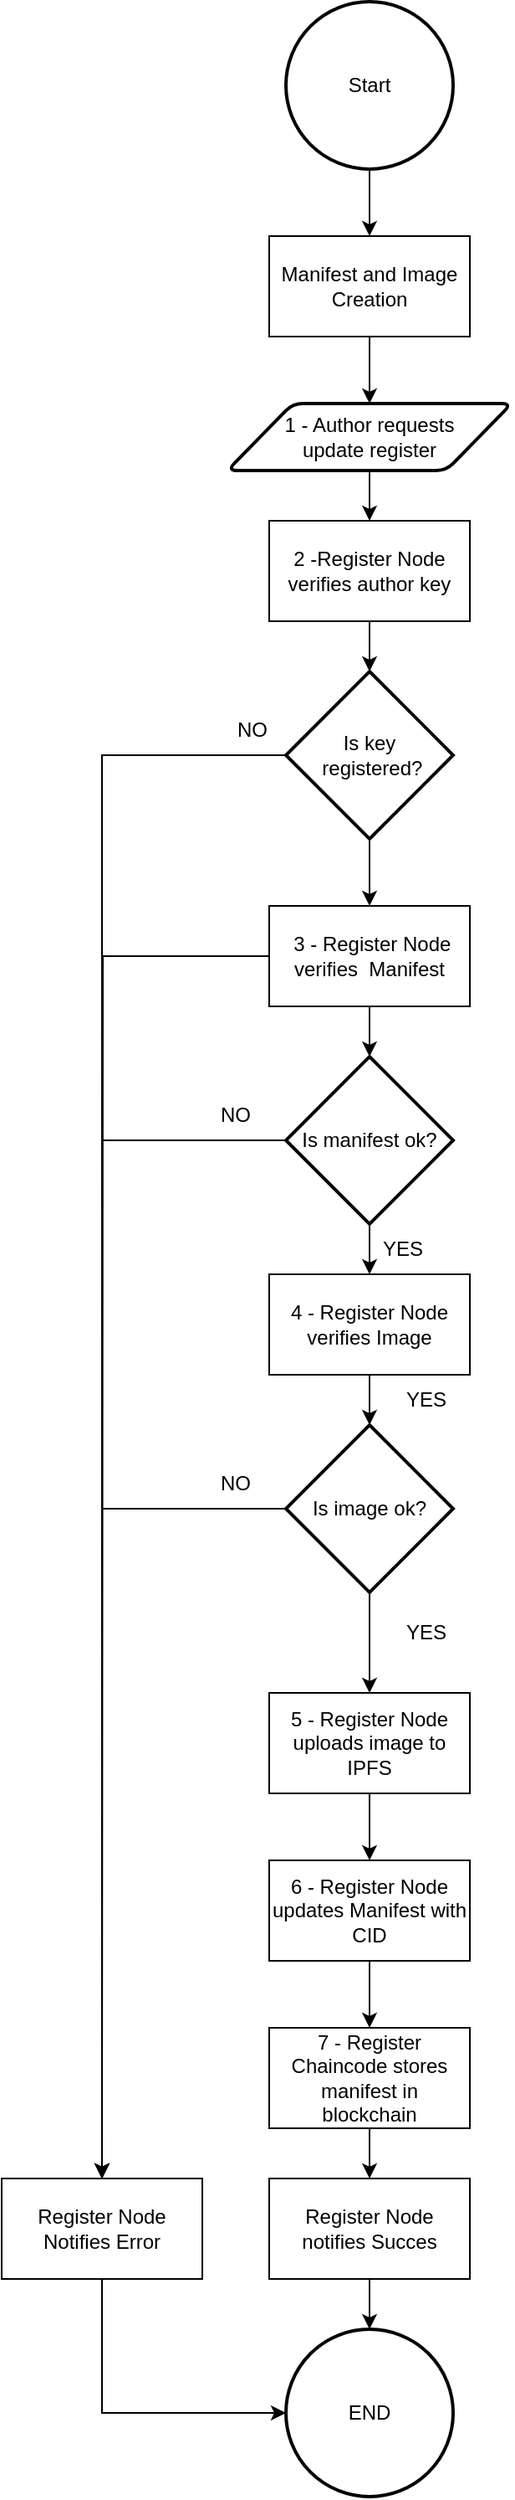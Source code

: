 <mxfile version="20.8.3" type="device"><diagram id="uyJRmHJTvAIvo_FAG1FB" name="Página-1"><mxGraphModel dx="794" dy="683" grid="1" gridSize="10" guides="1" tooltips="1" connect="1" arrows="1" fold="1" page="1" pageScale="1" pageWidth="827" pageHeight="1169" math="0" shadow="0"><root><mxCell id="0"/><mxCell id="1" parent="0"/><mxCell id="f4rEyfrfASem_EFwhXCh-22" style="edgeStyle=orthogonalEdgeStyle;rounded=0;orthogonalLoop=1;jettySize=auto;html=1;exitX=0.5;exitY=1;exitDx=0;exitDy=0;exitPerimeter=0;" parent="1" source="f4rEyfrfASem_EFwhXCh-20" target="f4rEyfrfASem_EFwhXCh-21" edge="1"><mxGeometry relative="1" as="geometry"/></mxCell><mxCell id="f4rEyfrfASem_EFwhXCh-20" value="&lt;div&gt;Start&lt;/div&gt;" style="strokeWidth=2;html=1;shape=mxgraph.flowchart.start_2;whiteSpace=wrap;" parent="1" vertex="1"><mxGeometry x="330" y="210" width="100" height="100" as="geometry"/></mxCell><mxCell id="f4rEyfrfASem_EFwhXCh-24" style="edgeStyle=orthogonalEdgeStyle;rounded=0;orthogonalLoop=1;jettySize=auto;html=1;exitX=0.5;exitY=1;exitDx=0;exitDy=0;entryX=0.5;entryY=0;entryDx=0;entryDy=0;" parent="1" source="f4rEyfrfASem_EFwhXCh-21" target="f4rEyfrfASem_EFwhXCh-23" edge="1"><mxGeometry relative="1" as="geometry"/></mxCell><mxCell id="f4rEyfrfASem_EFwhXCh-21" value="Manifest and Image Creation" style="rounded=0;whiteSpace=wrap;html=1;" parent="1" vertex="1"><mxGeometry x="320" y="350" width="120" height="60" as="geometry"/></mxCell><mxCell id="f4rEyfrfASem_EFwhXCh-26" style="edgeStyle=orthogonalEdgeStyle;rounded=0;orthogonalLoop=1;jettySize=auto;html=1;exitX=0.5;exitY=1;exitDx=0;exitDy=0;entryX=0.5;entryY=0;entryDx=0;entryDy=0;" parent="1" source="f4rEyfrfASem_EFwhXCh-23" target="f4rEyfrfASem_EFwhXCh-25" edge="1"><mxGeometry relative="1" as="geometry"/></mxCell><mxCell id="f4rEyfrfASem_EFwhXCh-23" value="&lt;div&gt;1 - Author requests &lt;br&gt;&lt;/div&gt;&lt;div&gt;update register&lt;/div&gt;" style="shape=parallelogram;html=1;strokeWidth=2;perimeter=parallelogramPerimeter;whiteSpace=wrap;rounded=1;arcSize=12;size=0.23;" parent="1" vertex="1"><mxGeometry x="295" y="450" width="170" height="40" as="geometry"/></mxCell><mxCell id="f4rEyfrfASem_EFwhXCh-28" style="edgeStyle=orthogonalEdgeStyle;rounded=0;orthogonalLoop=1;jettySize=auto;html=1;exitX=0.5;exitY=1;exitDx=0;exitDy=0;entryX=0.5;entryY=0;entryDx=0;entryDy=0;entryPerimeter=0;" parent="1" source="f4rEyfrfASem_EFwhXCh-25" target="f4rEyfrfASem_EFwhXCh-27" edge="1"><mxGeometry relative="1" as="geometry"/></mxCell><mxCell id="f4rEyfrfASem_EFwhXCh-25" value="2 -Register Node verifies author key" style="rounded=0;whiteSpace=wrap;html=1;" parent="1" vertex="1"><mxGeometry x="320" y="520" width="120" height="60" as="geometry"/></mxCell><mxCell id="f4rEyfrfASem_EFwhXCh-32" style="edgeStyle=orthogonalEdgeStyle;rounded=0;orthogonalLoop=1;jettySize=auto;html=1;exitX=0.5;exitY=1;exitDx=0;exitDy=0;exitPerimeter=0;entryX=0.5;entryY=0;entryDx=0;entryDy=0;" parent="1" source="f4rEyfrfASem_EFwhXCh-27" target="f4rEyfrfASem_EFwhXCh-30" edge="1"><mxGeometry relative="1" as="geometry"/></mxCell><mxCell id="n6bnPIP0qgF2ZUZSfjoK-1" style="edgeStyle=orthogonalEdgeStyle;rounded=0;orthogonalLoop=1;jettySize=auto;html=1;exitX=0;exitY=0.5;exitDx=0;exitDy=0;exitPerimeter=0;entryX=0.5;entryY=0;entryDx=0;entryDy=0;" edge="1" parent="1" source="f4rEyfrfASem_EFwhXCh-27" target="f4rEyfrfASem_EFwhXCh-45"><mxGeometry relative="1" as="geometry"/></mxCell><mxCell id="f4rEyfrfASem_EFwhXCh-27" value="&lt;div&gt;Is key&lt;/div&gt;&lt;div&gt;&amp;nbsp;registered?&lt;/div&gt;" style="strokeWidth=2;html=1;shape=mxgraph.flowchart.decision;whiteSpace=wrap;" parent="1" vertex="1"><mxGeometry x="330" y="610" width="100" height="100" as="geometry"/></mxCell><mxCell id="f4rEyfrfASem_EFwhXCh-29" style="edgeStyle=orthogonalEdgeStyle;rounded=0;orthogonalLoop=1;jettySize=auto;html=1;exitX=0.5;exitY=1;exitDx=0;exitDy=0;entryX=0.5;entryY=0;entryDx=0;entryDy=0;entryPerimeter=0;" parent="1" source="f4rEyfrfASem_EFwhXCh-30" target="f4rEyfrfASem_EFwhXCh-31" edge="1"><mxGeometry relative="1" as="geometry"/></mxCell><mxCell id="f4rEyfrfASem_EFwhXCh-48" style="edgeStyle=orthogonalEdgeStyle;rounded=0;orthogonalLoop=1;jettySize=auto;html=1;exitX=0;exitY=0.5;exitDx=0;exitDy=0;" parent="1" source="f4rEyfrfASem_EFwhXCh-30" edge="1"><mxGeometry relative="1" as="geometry"><mxPoint x="220" y="1510" as="targetPoint"/></mxGeometry></mxCell><mxCell id="f4rEyfrfASem_EFwhXCh-30" value="&amp;nbsp;3 - Register Node verifies&amp;nbsp; Manifest" style="rounded=0;whiteSpace=wrap;html=1;" parent="1" vertex="1"><mxGeometry x="320" y="750" width="120" height="60" as="geometry"/></mxCell><mxCell id="f4rEyfrfASem_EFwhXCh-36" style="edgeStyle=orthogonalEdgeStyle;rounded=0;orthogonalLoop=1;jettySize=auto;html=1;exitX=0.5;exitY=1;exitDx=0;exitDy=0;exitPerimeter=0;entryX=0.5;entryY=0;entryDx=0;entryDy=0;" parent="1" source="f4rEyfrfASem_EFwhXCh-31" target="f4rEyfrfASem_EFwhXCh-34" edge="1"><mxGeometry relative="1" as="geometry"/></mxCell><mxCell id="f4rEyfrfASem_EFwhXCh-47" style="edgeStyle=orthogonalEdgeStyle;rounded=0;orthogonalLoop=1;jettySize=auto;html=1;exitX=0;exitY=0.5;exitDx=0;exitDy=0;exitPerimeter=0;" parent="1" source="f4rEyfrfASem_EFwhXCh-31" target="f4rEyfrfASem_EFwhXCh-45" edge="1"><mxGeometry relative="1" as="geometry"/></mxCell><mxCell id="f4rEyfrfASem_EFwhXCh-31" value="Is manifest ok?" style="strokeWidth=2;html=1;shape=mxgraph.flowchart.decision;whiteSpace=wrap;" parent="1" vertex="1"><mxGeometry x="330" y="840" width="100" height="100" as="geometry"/></mxCell><mxCell id="f4rEyfrfASem_EFwhXCh-33" style="edgeStyle=orthogonalEdgeStyle;rounded=0;orthogonalLoop=1;jettySize=auto;html=1;exitX=0.5;exitY=1;exitDx=0;exitDy=0;entryX=0.5;entryY=0;entryDx=0;entryDy=0;entryPerimeter=0;" parent="1" source="f4rEyfrfASem_EFwhXCh-34" target="f4rEyfrfASem_EFwhXCh-35" edge="1"><mxGeometry relative="1" as="geometry"/></mxCell><mxCell id="f4rEyfrfASem_EFwhXCh-34" value="4 - Register Node verifies Image" style="rounded=0;whiteSpace=wrap;html=1;" parent="1" vertex="1"><mxGeometry x="320" y="970" width="120" height="60" as="geometry"/></mxCell><mxCell id="f4rEyfrfASem_EFwhXCh-39" style="edgeStyle=orthogonalEdgeStyle;rounded=0;orthogonalLoop=1;jettySize=auto;html=1;exitX=0.5;exitY=1;exitDx=0;exitDy=0;exitPerimeter=0;" parent="1" source="f4rEyfrfASem_EFwhXCh-35" target="f4rEyfrfASem_EFwhXCh-37" edge="1"><mxGeometry relative="1" as="geometry"/></mxCell><mxCell id="f4rEyfrfASem_EFwhXCh-46" style="edgeStyle=orthogonalEdgeStyle;rounded=0;orthogonalLoop=1;jettySize=auto;html=1;exitX=0;exitY=0.5;exitDx=0;exitDy=0;exitPerimeter=0;entryX=0.5;entryY=0;entryDx=0;entryDy=0;" parent="1" source="f4rEyfrfASem_EFwhXCh-35" target="f4rEyfrfASem_EFwhXCh-45" edge="1"><mxGeometry relative="1" as="geometry"/></mxCell><mxCell id="f4rEyfrfASem_EFwhXCh-35" value="Is image ok?" style="strokeWidth=2;html=1;shape=mxgraph.flowchart.decision;whiteSpace=wrap;" parent="1" vertex="1"><mxGeometry x="330" y="1060" width="100" height="100" as="geometry"/></mxCell><mxCell id="f4rEyfrfASem_EFwhXCh-40" style="edgeStyle=orthogonalEdgeStyle;rounded=0;orthogonalLoop=1;jettySize=auto;html=1;exitX=0.5;exitY=1;exitDx=0;exitDy=0;entryX=0.5;entryY=0;entryDx=0;entryDy=0;" parent="1" source="f4rEyfrfASem_EFwhXCh-37" target="f4rEyfrfASem_EFwhXCh-38" edge="1"><mxGeometry relative="1" as="geometry"/></mxCell><mxCell id="f4rEyfrfASem_EFwhXCh-37" value="5 - Register Node uploads image to IPFS" style="rounded=0;whiteSpace=wrap;html=1;" parent="1" vertex="1"><mxGeometry x="320" y="1220" width="120" height="60" as="geometry"/></mxCell><mxCell id="f4rEyfrfASem_EFwhXCh-42" style="edgeStyle=orthogonalEdgeStyle;rounded=0;orthogonalLoop=1;jettySize=auto;html=1;exitX=0.5;exitY=1;exitDx=0;exitDy=0;" parent="1" source="f4rEyfrfASem_EFwhXCh-38" target="f4rEyfrfASem_EFwhXCh-41" edge="1"><mxGeometry relative="1" as="geometry"/></mxCell><mxCell id="f4rEyfrfASem_EFwhXCh-38" value="6 - Register Node updates Manifest with CID" style="rounded=0;whiteSpace=wrap;html=1;" parent="1" vertex="1"><mxGeometry x="320" y="1320" width="120" height="60" as="geometry"/></mxCell><mxCell id="f4rEyfrfASem_EFwhXCh-44" style="edgeStyle=orthogonalEdgeStyle;rounded=0;orthogonalLoop=1;jettySize=auto;html=1;exitX=0.5;exitY=1;exitDx=0;exitDy=0;entryX=0.5;entryY=0;entryDx=0;entryDy=0;" parent="1" source="f4rEyfrfASem_EFwhXCh-41" target="f4rEyfrfASem_EFwhXCh-43" edge="1"><mxGeometry relative="1" as="geometry"/></mxCell><mxCell id="f4rEyfrfASem_EFwhXCh-41" value="7 - Register Chaincode stores manifest in blockchain" style="rounded=0;whiteSpace=wrap;html=1;" parent="1" vertex="1"><mxGeometry x="320" y="1420" width="120" height="60" as="geometry"/></mxCell><mxCell id="f4rEyfrfASem_EFwhXCh-50" style="edgeStyle=orthogonalEdgeStyle;rounded=0;orthogonalLoop=1;jettySize=auto;html=1;exitX=0.5;exitY=1;exitDx=0;exitDy=0;" parent="1" source="f4rEyfrfASem_EFwhXCh-43" target="f4rEyfrfASem_EFwhXCh-49" edge="1"><mxGeometry relative="1" as="geometry"/></mxCell><mxCell id="f4rEyfrfASem_EFwhXCh-43" value="Register Node notifies Succes" style="rounded=0;whiteSpace=wrap;html=1;" parent="1" vertex="1"><mxGeometry x="320" y="1510" width="120" height="60" as="geometry"/></mxCell><mxCell id="DEyx-EqKkWy_u4wCyX8z-7" style="edgeStyle=orthogonalEdgeStyle;rounded=0;orthogonalLoop=1;jettySize=auto;html=1;exitX=0.5;exitY=1;exitDx=0;exitDy=0;entryX=0;entryY=0.5;entryDx=0;entryDy=0;entryPerimeter=0;" parent="1" source="f4rEyfrfASem_EFwhXCh-45" target="f4rEyfrfASem_EFwhXCh-49" edge="1"><mxGeometry relative="1" as="geometry"/></mxCell><mxCell id="f4rEyfrfASem_EFwhXCh-45" value="Register Node Notifies Error" style="rounded=0;whiteSpace=wrap;html=1;" parent="1" vertex="1"><mxGeometry x="160" y="1510" width="120" height="60" as="geometry"/></mxCell><mxCell id="f4rEyfrfASem_EFwhXCh-49" value="END" style="strokeWidth=2;html=1;shape=mxgraph.flowchart.start_2;whiteSpace=wrap;" parent="1" vertex="1"><mxGeometry x="330" y="1600" width="100" height="100" as="geometry"/></mxCell><mxCell id="n6bnPIP0qgF2ZUZSfjoK-2" value="NO" style="text;html=1;strokeColor=none;fillColor=none;align=center;verticalAlign=middle;whiteSpace=wrap;rounded=0;" vertex="1" parent="1"><mxGeometry x="280" y="630" width="60" height="30" as="geometry"/></mxCell><mxCell id="n6bnPIP0qgF2ZUZSfjoK-3" value="NO" style="text;html=1;strokeColor=none;fillColor=none;align=center;verticalAlign=middle;whiteSpace=wrap;rounded=0;" vertex="1" parent="1"><mxGeometry x="270" y="860" width="60" height="30" as="geometry"/></mxCell><mxCell id="n6bnPIP0qgF2ZUZSfjoK-4" value="NO" style="text;html=1;strokeColor=none;fillColor=none;align=center;verticalAlign=middle;whiteSpace=wrap;rounded=0;" vertex="1" parent="1"><mxGeometry x="270" y="1080" width="60" height="30" as="geometry"/></mxCell><mxCell id="n6bnPIP0qgF2ZUZSfjoK-5" value="YES" style="text;html=1;strokeColor=none;fillColor=none;align=center;verticalAlign=middle;whiteSpace=wrap;rounded=0;" vertex="1" parent="1"><mxGeometry x="370" y="940" width="60" height="30" as="geometry"/></mxCell><mxCell id="n6bnPIP0qgF2ZUZSfjoK-6" value="YES" style="text;html=1;strokeColor=none;fillColor=none;align=center;verticalAlign=middle;whiteSpace=wrap;rounded=0;" vertex="1" parent="1"><mxGeometry x="384" y="1030" width="60" height="30" as="geometry"/></mxCell><mxCell id="n6bnPIP0qgF2ZUZSfjoK-8" value="YES" style="text;html=1;strokeColor=none;fillColor=none;align=center;verticalAlign=middle;whiteSpace=wrap;rounded=0;" vertex="1" parent="1"><mxGeometry x="384" y="1169" width="60" height="30" as="geometry"/></mxCell></root></mxGraphModel></diagram></mxfile>